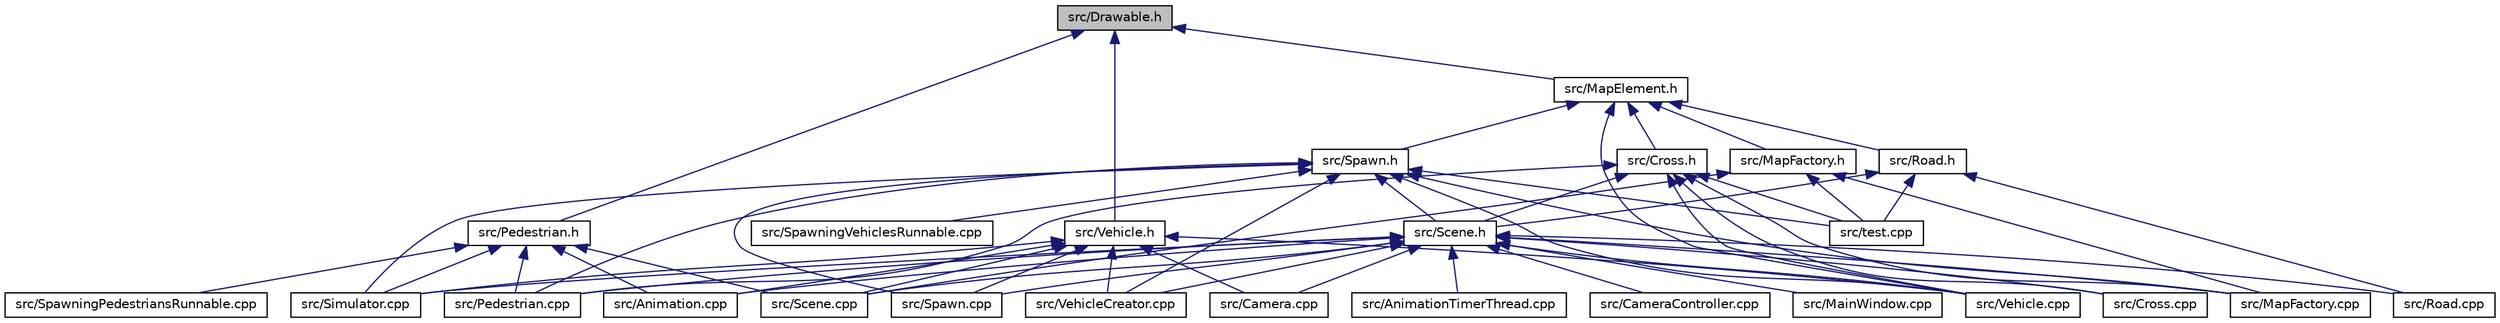 digraph "src/Drawable.h"
{
  edge [fontname="Helvetica",fontsize="10",labelfontname="Helvetica",labelfontsize="10"];
  node [fontname="Helvetica",fontsize="10",shape=record];
  Node1 [label="src/Drawable.h",height=0.2,width=0.4,color="black", fillcolor="grey75", style="filled" fontcolor="black"];
  Node1 -> Node2 [dir="back",color="midnightblue",fontsize="10",style="solid"];
  Node2 [label="src/Vehicle.h",height=0.2,width=0.4,color="black", fillcolor="white", style="filled",URL="$_vehicle_8h.html"];
  Node2 -> Node3 [dir="back",color="midnightblue",fontsize="10",style="solid"];
  Node3 [label="src/Animation.cpp",height=0.2,width=0.4,color="black", fillcolor="white", style="filled",URL="$_animation_8cpp.html"];
  Node2 -> Node4 [dir="back",color="midnightblue",fontsize="10",style="solid"];
  Node4 [label="src/Camera.cpp",height=0.2,width=0.4,color="black", fillcolor="white", style="filled",URL="$_camera_8cpp.html"];
  Node2 -> Node5 [dir="back",color="midnightblue",fontsize="10",style="solid"];
  Node5 [label="src/Scene.cpp",height=0.2,width=0.4,color="black", fillcolor="white", style="filled",URL="$_scene_8cpp.html"];
  Node2 -> Node6 [dir="back",color="midnightblue",fontsize="10",style="solid"];
  Node6 [label="src/Simulator.cpp",height=0.2,width=0.4,color="black", fillcolor="white", style="filled",URL="$_simulator_8cpp.html"];
  Node2 -> Node7 [dir="back",color="midnightblue",fontsize="10",style="solid"];
  Node7 [label="src/Spawn.cpp",height=0.2,width=0.4,color="black", fillcolor="white", style="filled",URL="$_spawn_8cpp.html"];
  Node2 -> Node8 [dir="back",color="midnightblue",fontsize="10",style="solid"];
  Node8 [label="src/Vehicle.cpp",height=0.2,width=0.4,color="black", fillcolor="white", style="filled",URL="$_vehicle_8cpp.html"];
  Node2 -> Node9 [dir="back",color="midnightblue",fontsize="10",style="solid"];
  Node9 [label="src/VehicleCreator.cpp",height=0.2,width=0.4,color="black", fillcolor="white", style="filled",URL="$_vehicle_creator_8cpp.html"];
  Node1 -> Node10 [dir="back",color="midnightblue",fontsize="10",style="solid"];
  Node10 [label="src/MapElement.h",height=0.2,width=0.4,color="black", fillcolor="white", style="filled",URL="$_map_element_8h.html"];
  Node10 -> Node11 [dir="back",color="midnightblue",fontsize="10",style="solid"];
  Node11 [label="src/Cross.h",height=0.2,width=0.4,color="black", fillcolor="white", style="filled",URL="$_cross_8h.html"];
  Node11 -> Node12 [dir="back",color="midnightblue",fontsize="10",style="solid"];
  Node12 [label="src/Scene.h",height=0.2,width=0.4,color="black", fillcolor="white", style="filled",URL="$_scene_8h.html"];
  Node12 -> Node3 [dir="back",color="midnightblue",fontsize="10",style="solid"];
  Node12 -> Node13 [dir="back",color="midnightblue",fontsize="10",style="solid"];
  Node13 [label="src/AnimationTimerThread.cpp",height=0.2,width=0.4,color="black", fillcolor="white", style="filled",URL="$_animation_timer_thread_8cpp.html"];
  Node12 -> Node4 [dir="back",color="midnightblue",fontsize="10",style="solid"];
  Node12 -> Node14 [dir="back",color="midnightblue",fontsize="10",style="solid"];
  Node14 [label="src/CameraController.cpp",height=0.2,width=0.4,color="black", fillcolor="white", style="filled",URL="$_camera_controller_8cpp.html"];
  Node12 -> Node15 [dir="back",color="midnightblue",fontsize="10",style="solid"];
  Node15 [label="src/Cross.cpp",height=0.2,width=0.4,color="black", fillcolor="white", style="filled",URL="$_cross_8cpp.html"];
  Node12 -> Node16 [dir="back",color="midnightblue",fontsize="10",style="solid"];
  Node16 [label="src/MainWindow.cpp",height=0.2,width=0.4,color="black", fillcolor="white", style="filled",URL="$_main_window_8cpp.html"];
  Node12 -> Node17 [dir="back",color="midnightblue",fontsize="10",style="solid"];
  Node17 [label="src/MapFactory.cpp",height=0.2,width=0.4,color="black", fillcolor="white", style="filled",URL="$_map_factory_8cpp.html"];
  Node12 -> Node18 [dir="back",color="midnightblue",fontsize="10",style="solid"];
  Node18 [label="src/Pedestrian.cpp",height=0.2,width=0.4,color="black", fillcolor="white", style="filled",URL="$_pedestrian_8cpp.html"];
  Node12 -> Node19 [dir="back",color="midnightblue",fontsize="10",style="solid"];
  Node19 [label="src/Road.cpp",height=0.2,width=0.4,color="black", fillcolor="white", style="filled",URL="$_road_8cpp.html"];
  Node12 -> Node5 [dir="back",color="midnightblue",fontsize="10",style="solid"];
  Node12 -> Node6 [dir="back",color="midnightblue",fontsize="10",style="solid"];
  Node12 -> Node7 [dir="back",color="midnightblue",fontsize="10",style="solid"];
  Node12 -> Node8 [dir="back",color="midnightblue",fontsize="10",style="solid"];
  Node12 -> Node9 [dir="back",color="midnightblue",fontsize="10",style="solid"];
  Node11 -> Node15 [dir="back",color="midnightblue",fontsize="10",style="solid"];
  Node11 -> Node17 [dir="back",color="midnightblue",fontsize="10",style="solid"];
  Node11 -> Node18 [dir="back",color="midnightblue",fontsize="10",style="solid"];
  Node11 -> Node20 [dir="back",color="midnightblue",fontsize="10",style="solid"];
  Node20 [label="src/test.cpp",height=0.2,width=0.4,color="black", fillcolor="white", style="filled",URL="$test_8cpp.html"];
  Node11 -> Node8 [dir="back",color="midnightblue",fontsize="10",style="solid"];
  Node10 -> Node21 [dir="back",color="midnightblue",fontsize="10",style="solid"];
  Node21 [label="src/Road.h",height=0.2,width=0.4,color="black", fillcolor="white", style="filled",URL="$_road_8h.html"];
  Node21 -> Node12 [dir="back",color="midnightblue",fontsize="10",style="solid"];
  Node21 -> Node19 [dir="back",color="midnightblue",fontsize="10",style="solid"];
  Node21 -> Node20 [dir="back",color="midnightblue",fontsize="10",style="solid"];
  Node10 -> Node22 [dir="back",color="midnightblue",fontsize="10",style="solid"];
  Node22 [label="src/Spawn.h",height=0.2,width=0.4,color="black", fillcolor="white", style="filled",URL="$_spawn_8h.html"];
  Node22 -> Node12 [dir="back",color="midnightblue",fontsize="10",style="solid"];
  Node22 -> Node17 [dir="back",color="midnightblue",fontsize="10",style="solid"];
  Node22 -> Node18 [dir="back",color="midnightblue",fontsize="10",style="solid"];
  Node22 -> Node6 [dir="back",color="midnightblue",fontsize="10",style="solid"];
  Node22 -> Node7 [dir="back",color="midnightblue",fontsize="10",style="solid"];
  Node22 -> Node23 [dir="back",color="midnightblue",fontsize="10",style="solid"];
  Node23 [label="src/SpawningVehiclesRunnable.cpp",height=0.2,width=0.4,color="black", fillcolor="white", style="filled",URL="$_spawning_vehicles_runnable_8cpp.html"];
  Node22 -> Node20 [dir="back",color="midnightblue",fontsize="10",style="solid"];
  Node22 -> Node8 [dir="back",color="midnightblue",fontsize="10",style="solid"];
  Node22 -> Node9 [dir="back",color="midnightblue",fontsize="10",style="solid"];
  Node10 -> Node24 [dir="back",color="midnightblue",fontsize="10",style="solid"];
  Node24 [label="src/MapFactory.h",height=0.2,width=0.4,color="black", fillcolor="white", style="filled",URL="$_map_factory_8h.html"];
  Node24 -> Node17 [dir="back",color="midnightblue",fontsize="10",style="solid"];
  Node24 -> Node5 [dir="back",color="midnightblue",fontsize="10",style="solid"];
  Node24 -> Node20 [dir="back",color="midnightblue",fontsize="10",style="solid"];
  Node10 -> Node8 [dir="back",color="midnightblue",fontsize="10",style="solid"];
  Node1 -> Node25 [dir="back",color="midnightblue",fontsize="10",style="solid"];
  Node25 [label="src/Pedestrian.h",height=0.2,width=0.4,color="black", fillcolor="white", style="filled",URL="$_pedestrian_8h.html"];
  Node25 -> Node3 [dir="back",color="midnightblue",fontsize="10",style="solid"];
  Node25 -> Node18 [dir="back",color="midnightblue",fontsize="10",style="solid"];
  Node25 -> Node5 [dir="back",color="midnightblue",fontsize="10",style="solid"];
  Node25 -> Node6 [dir="back",color="midnightblue",fontsize="10",style="solid"];
  Node25 -> Node26 [dir="back",color="midnightblue",fontsize="10",style="solid"];
  Node26 [label="src/SpawningPedestriansRunnable.cpp",height=0.2,width=0.4,color="black", fillcolor="white", style="filled",URL="$_spawning_pedestrians_runnable_8cpp.html"];
}
